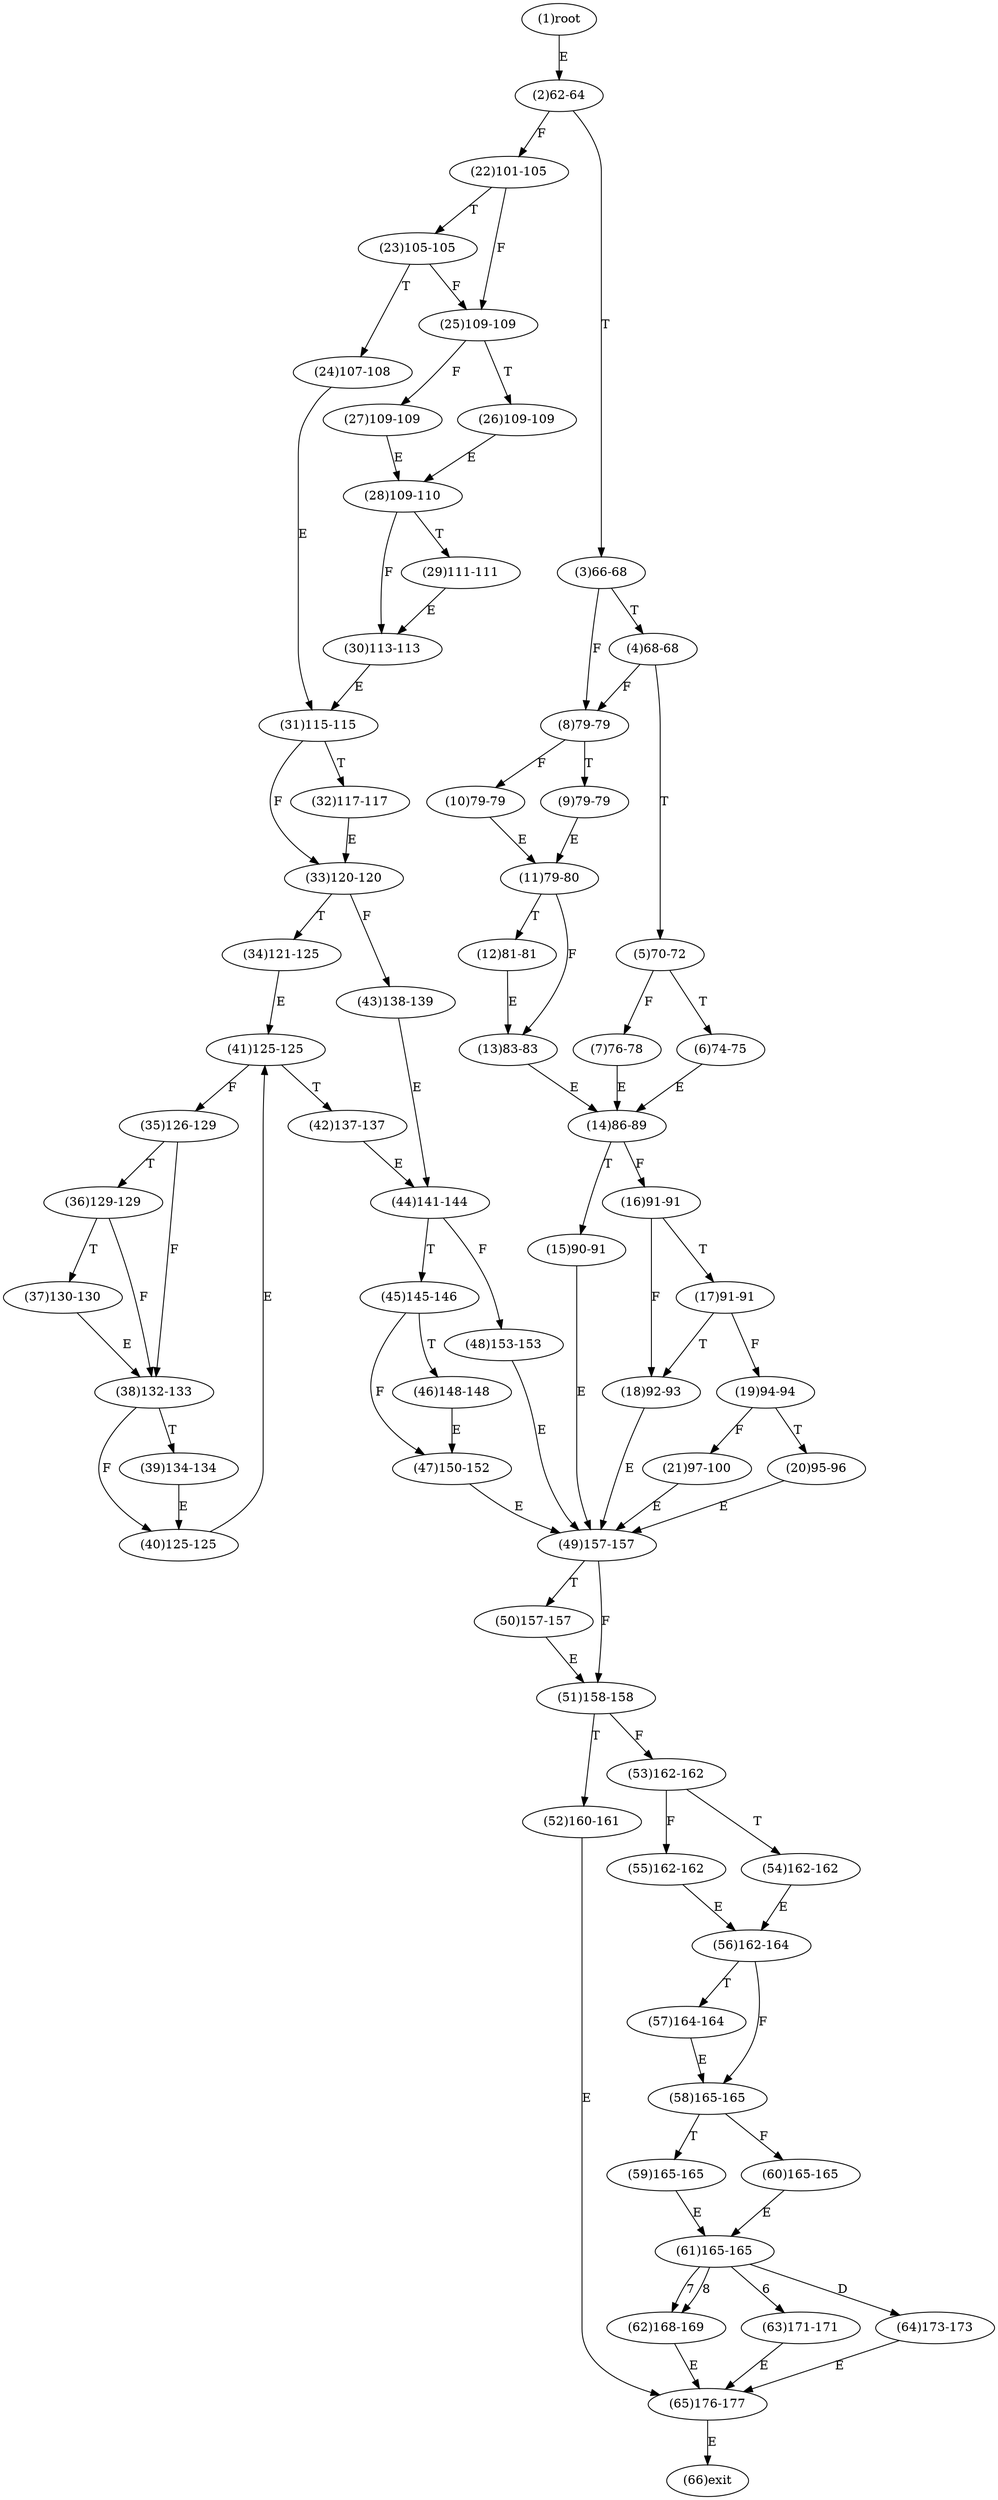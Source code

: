 digraph "" { 
1[ label="(1)root"];
2[ label="(2)62-64"];
3[ label="(3)66-68"];
4[ label="(4)68-68"];
5[ label="(5)70-72"];
6[ label="(6)74-75"];
7[ label="(7)76-78"];
8[ label="(8)79-79"];
9[ label="(9)79-79"];
10[ label="(10)79-79"];
11[ label="(11)79-80"];
12[ label="(12)81-81"];
13[ label="(13)83-83"];
14[ label="(14)86-89"];
15[ label="(15)90-91"];
17[ label="(17)91-91"];
16[ label="(16)91-91"];
19[ label="(19)94-94"];
18[ label="(18)92-93"];
21[ label="(21)97-100"];
20[ label="(20)95-96"];
23[ label="(23)105-105"];
22[ label="(22)101-105"];
25[ label="(25)109-109"];
24[ label="(24)107-108"];
27[ label="(27)109-109"];
26[ label="(26)109-109"];
29[ label="(29)111-111"];
28[ label="(28)109-110"];
31[ label="(31)115-115"];
30[ label="(30)113-113"];
34[ label="(34)121-125"];
35[ label="(35)126-129"];
32[ label="(32)117-117"];
33[ label="(33)120-120"];
38[ label="(38)132-133"];
39[ label="(39)134-134"];
36[ label="(36)129-129"];
37[ label="(37)130-130"];
42[ label="(42)137-137"];
43[ label="(43)138-139"];
40[ label="(40)125-125"];
41[ label="(41)125-125"];
46[ label="(46)148-148"];
47[ label="(47)150-152"];
44[ label="(44)141-144"];
45[ label="(45)145-146"];
51[ label="(51)158-158"];
50[ label="(50)157-157"];
49[ label="(49)157-157"];
48[ label="(48)153-153"];
55[ label="(55)162-162"];
54[ label="(54)162-162"];
53[ label="(53)162-162"];
52[ label="(52)160-161"];
59[ label="(59)165-165"];
58[ label="(58)165-165"];
57[ label="(57)164-164"];
56[ label="(56)162-164"];
63[ label="(63)171-171"];
62[ label="(62)168-169"];
61[ label="(61)165-165"];
60[ label="(60)165-165"];
64[ label="(64)173-173"];
65[ label="(65)176-177"];
66[ label="(66)exit"];
1->2[ label="E"];
2->22[ label="F"];
2->3[ label="T"];
3->8[ label="F"];
3->4[ label="T"];
4->8[ label="F"];
4->5[ label="T"];
5->7[ label="F"];
5->6[ label="T"];
6->14[ label="E"];
7->14[ label="E"];
8->10[ label="F"];
8->9[ label="T"];
9->11[ label="E"];
10->11[ label="E"];
11->13[ label="F"];
11->12[ label="T"];
12->13[ label="E"];
13->14[ label="E"];
14->16[ label="F"];
14->15[ label="T"];
15->49[ label="E"];
16->18[ label="F"];
16->17[ label="T"];
17->19[ label="F"];
17->18[ label="T"];
18->49[ label="E"];
19->21[ label="F"];
19->20[ label="T"];
20->49[ label="E"];
21->49[ label="E"];
22->25[ label="F"];
22->23[ label="T"];
23->25[ label="F"];
23->24[ label="T"];
24->31[ label="E"];
25->27[ label="F"];
25->26[ label="T"];
26->28[ label="E"];
27->28[ label="E"];
28->30[ label="F"];
28->29[ label="T"];
29->30[ label="E"];
30->31[ label="E"];
31->33[ label="F"];
31->32[ label="T"];
32->33[ label="E"];
33->43[ label="F"];
33->34[ label="T"];
34->41[ label="E"];
35->38[ label="F"];
35->36[ label="T"];
36->38[ label="F"];
36->37[ label="T"];
37->38[ label="E"];
38->40[ label="F"];
38->39[ label="T"];
39->40[ label="E"];
40->41[ label="E"];
41->35[ label="F"];
41->42[ label="T"];
42->44[ label="E"];
43->44[ label="E"];
44->48[ label="F"];
44->45[ label="T"];
45->47[ label="F"];
45->46[ label="T"];
46->47[ label="E"];
47->49[ label="E"];
48->49[ label="E"];
49->51[ label="F"];
49->50[ label="T"];
50->51[ label="E"];
51->53[ label="F"];
51->52[ label="T"];
52->65[ label="E"];
53->55[ label="F"];
53->54[ label="T"];
54->56[ label="E"];
55->56[ label="E"];
56->58[ label="F"];
56->57[ label="T"];
57->58[ label="E"];
58->60[ label="F"];
58->59[ label="T"];
59->61[ label="E"];
60->61[ label="E"];
61->63[ label="6"];
61->62[ label="7"];
61->62[ label="8"];
61->64[ label="D"];
62->65[ label="E"];
63->65[ label="E"];
64->65[ label="E"];
65->66[ label="E"];
}
